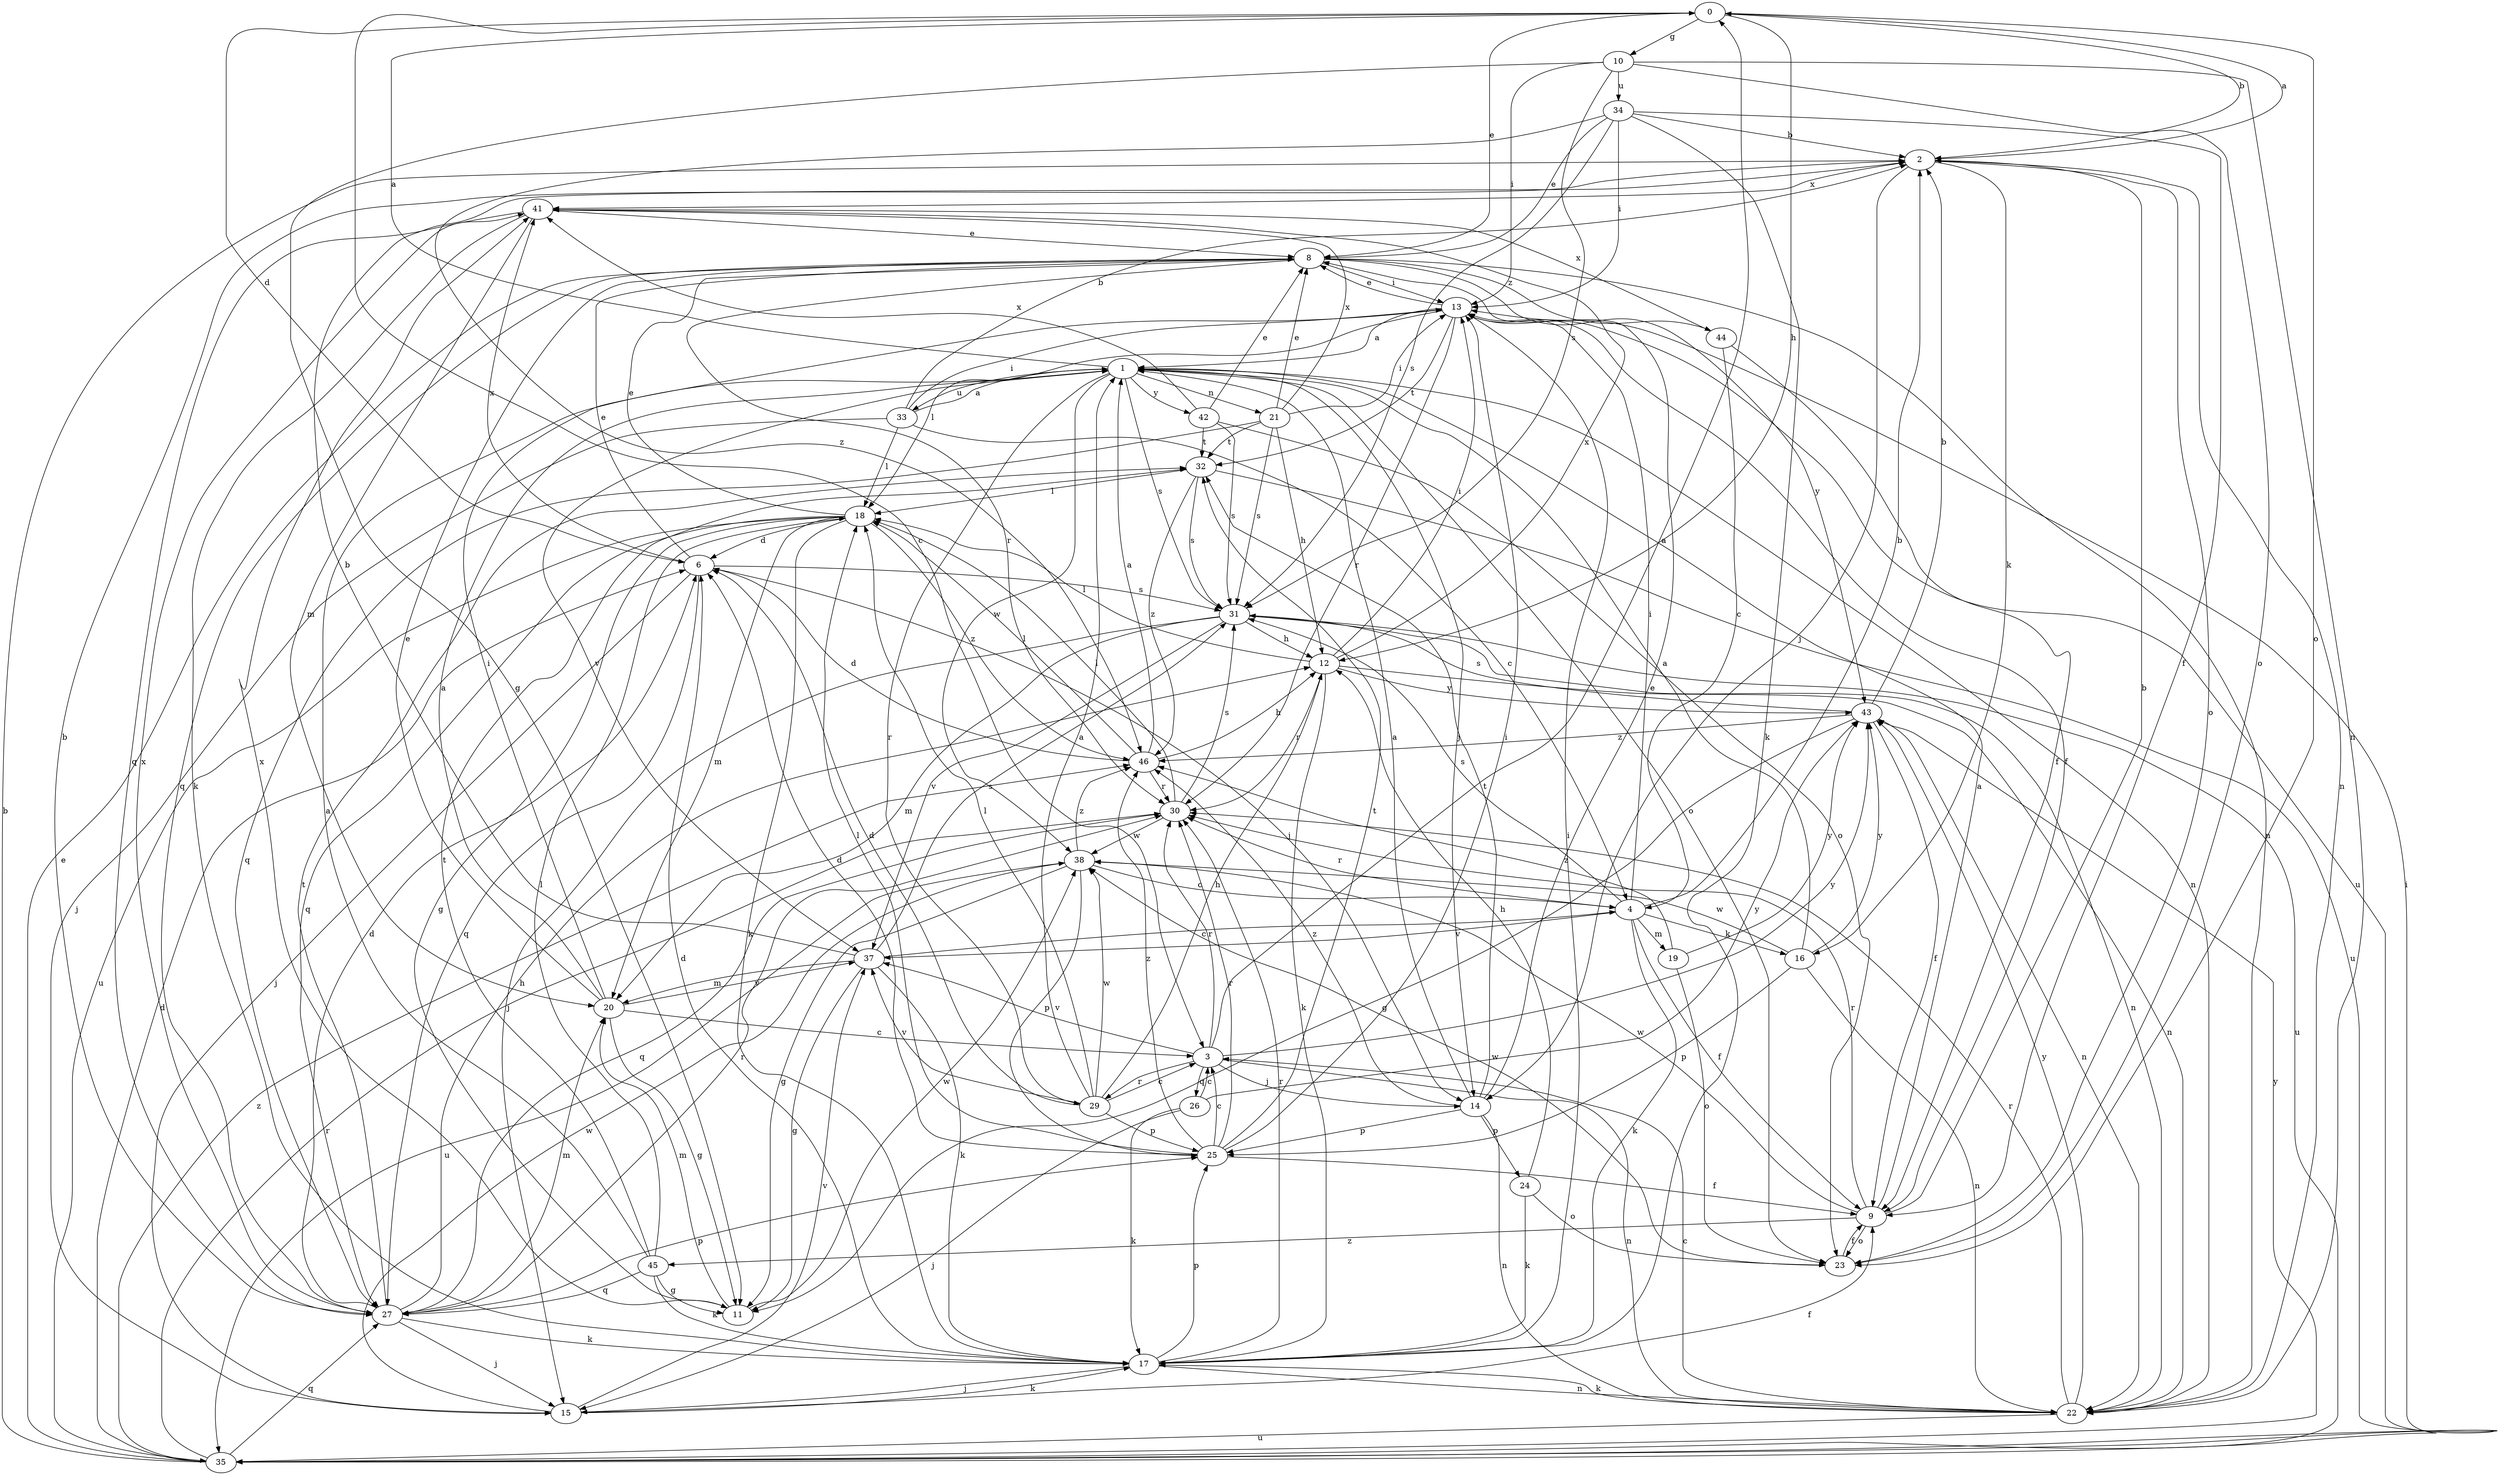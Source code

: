 strict digraph  {
0;
1;
2;
3;
4;
6;
8;
9;
10;
11;
12;
13;
14;
15;
16;
17;
18;
19;
20;
21;
22;
23;
24;
25;
26;
27;
29;
30;
31;
32;
33;
34;
35;
37;
38;
41;
42;
43;
44;
45;
46;
0 -> 2  [label=b];
0 -> 3  [label=c];
0 -> 6  [label=d];
0 -> 8  [label=e];
0 -> 10  [label=g];
0 -> 12  [label=h];
0 -> 23  [label=o];
1 -> 0  [label=a];
1 -> 14  [label=j];
1 -> 21  [label=n];
1 -> 22  [label=n];
1 -> 23  [label=o];
1 -> 29  [label=r];
1 -> 31  [label=s];
1 -> 33  [label=u];
1 -> 37  [label=v];
1 -> 38  [label=w];
1 -> 42  [label=y];
2 -> 0  [label=a];
2 -> 14  [label=j];
2 -> 16  [label=k];
2 -> 22  [label=n];
2 -> 23  [label=o];
2 -> 41  [label=x];
3 -> 0  [label=a];
3 -> 14  [label=j];
3 -> 22  [label=n];
3 -> 26  [label=q];
3 -> 29  [label=r];
3 -> 30  [label=r];
3 -> 37  [label=v];
3 -> 43  [label=y];
4 -> 2  [label=b];
4 -> 9  [label=f];
4 -> 13  [label=i];
4 -> 16  [label=k];
4 -> 17  [label=k];
4 -> 19  [label=m];
4 -> 30  [label=r];
4 -> 31  [label=s];
4 -> 37  [label=v];
6 -> 8  [label=e];
6 -> 14  [label=j];
6 -> 15  [label=j];
6 -> 27  [label=q];
6 -> 31  [label=s];
6 -> 41  [label=x];
8 -> 13  [label=i];
8 -> 22  [label=n];
8 -> 27  [label=q];
8 -> 30  [label=r];
8 -> 43  [label=y];
8 -> 44  [label=z];
9 -> 1  [label=a];
9 -> 2  [label=b];
9 -> 23  [label=o];
9 -> 30  [label=r];
9 -> 38  [label=w];
9 -> 45  [label=z];
10 -> 11  [label=g];
10 -> 13  [label=i];
10 -> 22  [label=n];
10 -> 23  [label=o];
10 -> 31  [label=s];
10 -> 34  [label=u];
11 -> 20  [label=m];
11 -> 38  [label=w];
11 -> 41  [label=x];
12 -> 13  [label=i];
12 -> 17  [label=k];
12 -> 18  [label=l];
12 -> 22  [label=n];
12 -> 30  [label=r];
12 -> 41  [label=x];
12 -> 43  [label=y];
13 -> 1  [label=a];
13 -> 8  [label=e];
13 -> 9  [label=f];
13 -> 18  [label=l];
13 -> 30  [label=r];
13 -> 32  [label=t];
13 -> 35  [label=u];
14 -> 1  [label=a];
14 -> 8  [label=e];
14 -> 22  [label=n];
14 -> 24  [label=p];
14 -> 25  [label=p];
14 -> 32  [label=t];
14 -> 46  [label=z];
15 -> 9  [label=f];
15 -> 17  [label=k];
15 -> 37  [label=v];
15 -> 38  [label=w];
16 -> 1  [label=a];
16 -> 22  [label=n];
16 -> 25  [label=p];
16 -> 38  [label=w];
16 -> 43  [label=y];
17 -> 6  [label=d];
17 -> 13  [label=i];
17 -> 15  [label=j];
17 -> 22  [label=n];
17 -> 25  [label=p];
17 -> 30  [label=r];
18 -> 6  [label=d];
18 -> 8  [label=e];
18 -> 11  [label=g];
18 -> 17  [label=k];
18 -> 20  [label=m];
18 -> 27  [label=q];
18 -> 35  [label=u];
18 -> 46  [label=z];
19 -> 23  [label=o];
19 -> 43  [label=y];
19 -> 46  [label=z];
20 -> 1  [label=a];
20 -> 3  [label=c];
20 -> 8  [label=e];
20 -> 11  [label=g];
20 -> 13  [label=i];
20 -> 37  [label=v];
21 -> 8  [label=e];
21 -> 12  [label=h];
21 -> 13  [label=i];
21 -> 27  [label=q];
21 -> 31  [label=s];
21 -> 32  [label=t];
21 -> 41  [label=x];
22 -> 3  [label=c];
22 -> 17  [label=k];
22 -> 30  [label=r];
22 -> 35  [label=u];
22 -> 43  [label=y];
23 -> 9  [label=f];
23 -> 38  [label=w];
24 -> 12  [label=h];
24 -> 17  [label=k];
24 -> 23  [label=o];
25 -> 3  [label=c];
25 -> 6  [label=d];
25 -> 9  [label=f];
25 -> 13  [label=i];
25 -> 18  [label=l];
25 -> 30  [label=r];
25 -> 32  [label=t];
25 -> 46  [label=z];
26 -> 3  [label=c];
26 -> 15  [label=j];
26 -> 17  [label=k];
26 -> 43  [label=y];
27 -> 2  [label=b];
27 -> 6  [label=d];
27 -> 12  [label=h];
27 -> 15  [label=j];
27 -> 17  [label=k];
27 -> 20  [label=m];
27 -> 25  [label=p];
27 -> 30  [label=r];
27 -> 32  [label=t];
27 -> 41  [label=x];
29 -> 1  [label=a];
29 -> 3  [label=c];
29 -> 6  [label=d];
29 -> 12  [label=h];
29 -> 18  [label=l];
29 -> 25  [label=p];
29 -> 37  [label=v];
29 -> 38  [label=w];
30 -> 18  [label=l];
30 -> 27  [label=q];
30 -> 31  [label=s];
30 -> 38  [label=w];
31 -> 12  [label=h];
31 -> 15  [label=j];
31 -> 20  [label=m];
31 -> 22  [label=n];
31 -> 35  [label=u];
31 -> 37  [label=v];
32 -> 18  [label=l];
32 -> 31  [label=s];
32 -> 35  [label=u];
32 -> 46  [label=z];
33 -> 1  [label=a];
33 -> 2  [label=b];
33 -> 4  [label=c];
33 -> 13  [label=i];
33 -> 15  [label=j];
33 -> 18  [label=l];
34 -> 2  [label=b];
34 -> 8  [label=e];
34 -> 9  [label=f];
34 -> 13  [label=i];
34 -> 17  [label=k];
34 -> 31  [label=s];
34 -> 46  [label=z];
35 -> 2  [label=b];
35 -> 6  [label=d];
35 -> 8  [label=e];
35 -> 13  [label=i];
35 -> 27  [label=q];
35 -> 30  [label=r];
35 -> 43  [label=y];
35 -> 46  [label=z];
37 -> 2  [label=b];
37 -> 4  [label=c];
37 -> 11  [label=g];
37 -> 17  [label=k];
37 -> 20  [label=m];
37 -> 31  [label=s];
38 -> 4  [label=c];
38 -> 11  [label=g];
38 -> 25  [label=p];
38 -> 35  [label=u];
38 -> 46  [label=z];
41 -> 8  [label=e];
41 -> 17  [label=k];
41 -> 20  [label=m];
41 -> 27  [label=q];
42 -> 8  [label=e];
42 -> 23  [label=o];
42 -> 31  [label=s];
42 -> 32  [label=t];
42 -> 41  [label=x];
43 -> 2  [label=b];
43 -> 9  [label=f];
43 -> 11  [label=g];
43 -> 22  [label=n];
43 -> 31  [label=s];
43 -> 46  [label=z];
44 -> 4  [label=c];
44 -> 9  [label=f];
44 -> 41  [label=x];
45 -> 1  [label=a];
45 -> 11  [label=g];
45 -> 17  [label=k];
45 -> 18  [label=l];
45 -> 27  [label=q];
45 -> 32  [label=t];
46 -> 1  [label=a];
46 -> 6  [label=d];
46 -> 12  [label=h];
46 -> 18  [label=l];
46 -> 30  [label=r];
}
